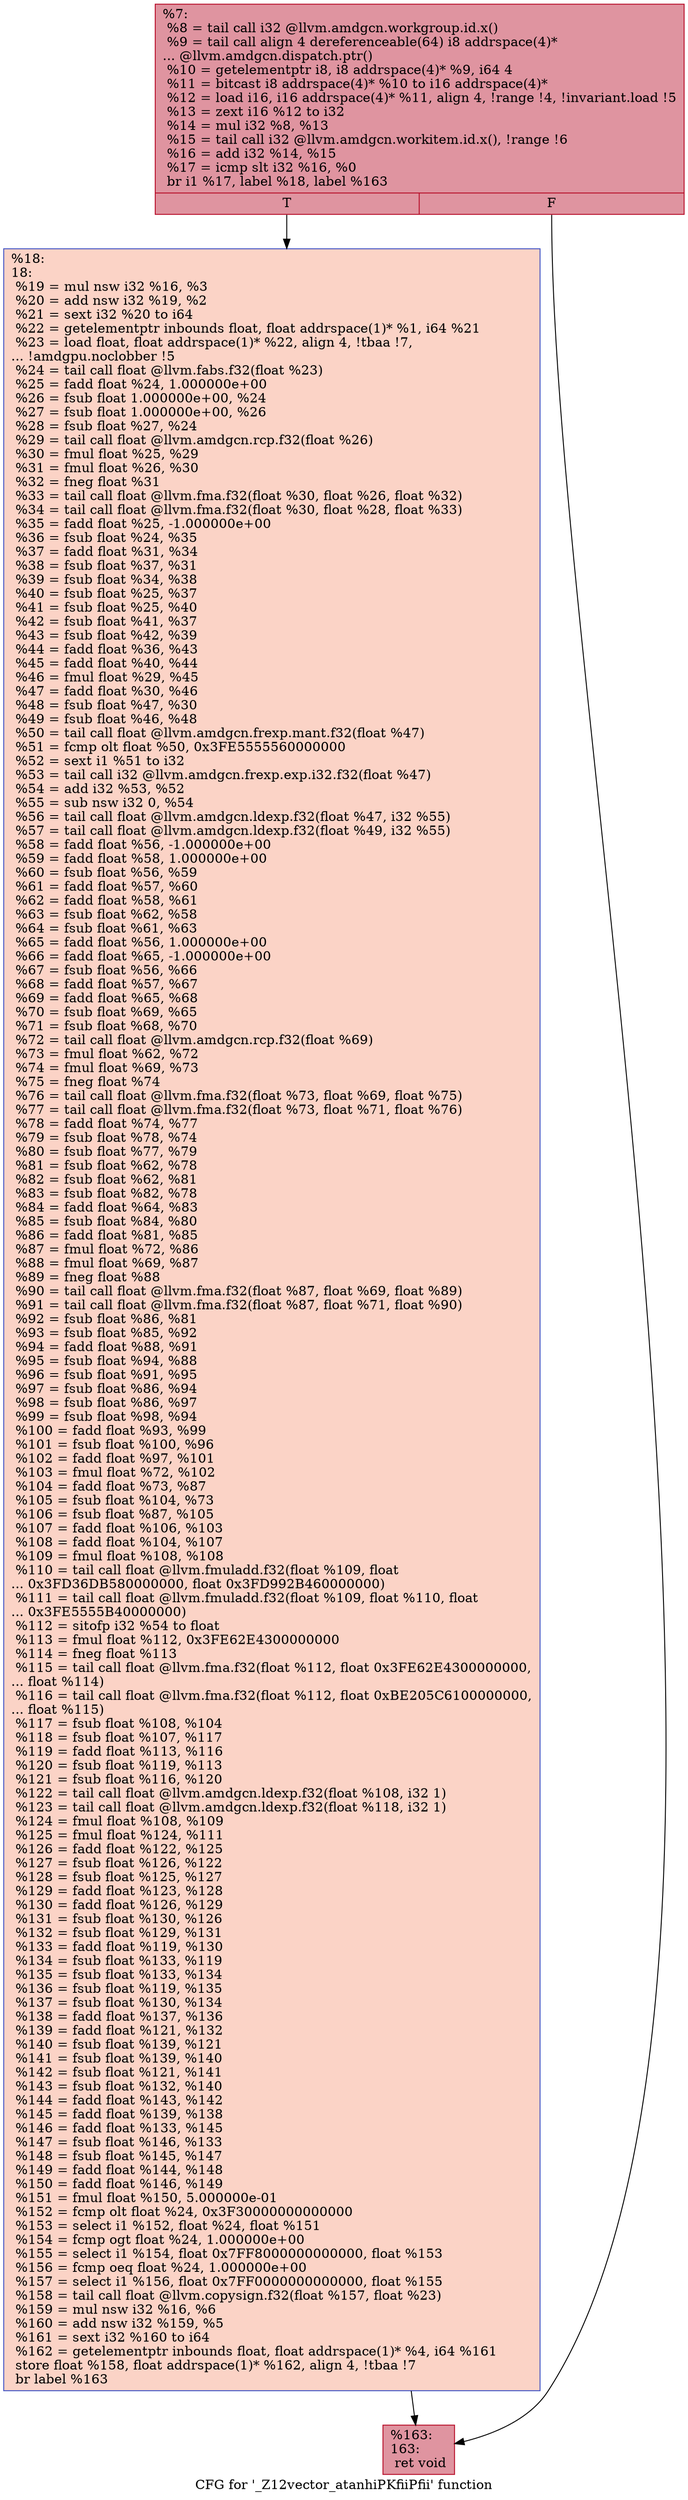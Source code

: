 digraph "CFG for '_Z12vector_atanhiPKfiiPfii' function" {
	label="CFG for '_Z12vector_atanhiPKfiiPfii' function";

	Node0x6192a20 [shape=record,color="#b70d28ff", style=filled, fillcolor="#b70d2870",label="{%7:\l  %8 = tail call i32 @llvm.amdgcn.workgroup.id.x()\l  %9 = tail call align 4 dereferenceable(64) i8 addrspace(4)*\l... @llvm.amdgcn.dispatch.ptr()\l  %10 = getelementptr i8, i8 addrspace(4)* %9, i64 4\l  %11 = bitcast i8 addrspace(4)* %10 to i16 addrspace(4)*\l  %12 = load i16, i16 addrspace(4)* %11, align 4, !range !4, !invariant.load !5\l  %13 = zext i16 %12 to i32\l  %14 = mul i32 %8, %13\l  %15 = tail call i32 @llvm.amdgcn.workitem.id.x(), !range !6\l  %16 = add i32 %14, %15\l  %17 = icmp slt i32 %16, %0\l  br i1 %17, label %18, label %163\l|{<s0>T|<s1>F}}"];
	Node0x6192a20:s0 -> Node0x6194950;
	Node0x6192a20:s1 -> Node0x61949e0;
	Node0x6194950 [shape=record,color="#3d50c3ff", style=filled, fillcolor="#f59c7d70",label="{%18:\l18:                                               \l  %19 = mul nsw i32 %16, %3\l  %20 = add nsw i32 %19, %2\l  %21 = sext i32 %20 to i64\l  %22 = getelementptr inbounds float, float addrspace(1)* %1, i64 %21\l  %23 = load float, float addrspace(1)* %22, align 4, !tbaa !7,\l... !amdgpu.noclobber !5\l  %24 = tail call float @llvm.fabs.f32(float %23)\l  %25 = fadd float %24, 1.000000e+00\l  %26 = fsub float 1.000000e+00, %24\l  %27 = fsub float 1.000000e+00, %26\l  %28 = fsub float %27, %24\l  %29 = tail call float @llvm.amdgcn.rcp.f32(float %26)\l  %30 = fmul float %25, %29\l  %31 = fmul float %26, %30\l  %32 = fneg float %31\l  %33 = tail call float @llvm.fma.f32(float %30, float %26, float %32)\l  %34 = tail call float @llvm.fma.f32(float %30, float %28, float %33)\l  %35 = fadd float %25, -1.000000e+00\l  %36 = fsub float %24, %35\l  %37 = fadd float %31, %34\l  %38 = fsub float %37, %31\l  %39 = fsub float %34, %38\l  %40 = fsub float %25, %37\l  %41 = fsub float %25, %40\l  %42 = fsub float %41, %37\l  %43 = fsub float %42, %39\l  %44 = fadd float %36, %43\l  %45 = fadd float %40, %44\l  %46 = fmul float %29, %45\l  %47 = fadd float %30, %46\l  %48 = fsub float %47, %30\l  %49 = fsub float %46, %48\l  %50 = tail call float @llvm.amdgcn.frexp.mant.f32(float %47)\l  %51 = fcmp olt float %50, 0x3FE5555560000000\l  %52 = sext i1 %51 to i32\l  %53 = tail call i32 @llvm.amdgcn.frexp.exp.i32.f32(float %47)\l  %54 = add i32 %53, %52\l  %55 = sub nsw i32 0, %54\l  %56 = tail call float @llvm.amdgcn.ldexp.f32(float %47, i32 %55)\l  %57 = tail call float @llvm.amdgcn.ldexp.f32(float %49, i32 %55)\l  %58 = fadd float %56, -1.000000e+00\l  %59 = fadd float %58, 1.000000e+00\l  %60 = fsub float %56, %59\l  %61 = fadd float %57, %60\l  %62 = fadd float %58, %61\l  %63 = fsub float %62, %58\l  %64 = fsub float %61, %63\l  %65 = fadd float %56, 1.000000e+00\l  %66 = fadd float %65, -1.000000e+00\l  %67 = fsub float %56, %66\l  %68 = fadd float %57, %67\l  %69 = fadd float %65, %68\l  %70 = fsub float %69, %65\l  %71 = fsub float %68, %70\l  %72 = tail call float @llvm.amdgcn.rcp.f32(float %69)\l  %73 = fmul float %62, %72\l  %74 = fmul float %69, %73\l  %75 = fneg float %74\l  %76 = tail call float @llvm.fma.f32(float %73, float %69, float %75)\l  %77 = tail call float @llvm.fma.f32(float %73, float %71, float %76)\l  %78 = fadd float %74, %77\l  %79 = fsub float %78, %74\l  %80 = fsub float %77, %79\l  %81 = fsub float %62, %78\l  %82 = fsub float %62, %81\l  %83 = fsub float %82, %78\l  %84 = fadd float %64, %83\l  %85 = fsub float %84, %80\l  %86 = fadd float %81, %85\l  %87 = fmul float %72, %86\l  %88 = fmul float %69, %87\l  %89 = fneg float %88\l  %90 = tail call float @llvm.fma.f32(float %87, float %69, float %89)\l  %91 = tail call float @llvm.fma.f32(float %87, float %71, float %90)\l  %92 = fsub float %86, %81\l  %93 = fsub float %85, %92\l  %94 = fadd float %88, %91\l  %95 = fsub float %94, %88\l  %96 = fsub float %91, %95\l  %97 = fsub float %86, %94\l  %98 = fsub float %86, %97\l  %99 = fsub float %98, %94\l  %100 = fadd float %93, %99\l  %101 = fsub float %100, %96\l  %102 = fadd float %97, %101\l  %103 = fmul float %72, %102\l  %104 = fadd float %73, %87\l  %105 = fsub float %104, %73\l  %106 = fsub float %87, %105\l  %107 = fadd float %106, %103\l  %108 = fadd float %104, %107\l  %109 = fmul float %108, %108\l  %110 = tail call float @llvm.fmuladd.f32(float %109, float\l... 0x3FD36DB580000000, float 0x3FD992B460000000)\l  %111 = tail call float @llvm.fmuladd.f32(float %109, float %110, float\l... 0x3FE5555B40000000)\l  %112 = sitofp i32 %54 to float\l  %113 = fmul float %112, 0x3FE62E4300000000\l  %114 = fneg float %113\l  %115 = tail call float @llvm.fma.f32(float %112, float 0x3FE62E4300000000,\l... float %114)\l  %116 = tail call float @llvm.fma.f32(float %112, float 0xBE205C6100000000,\l... float %115)\l  %117 = fsub float %108, %104\l  %118 = fsub float %107, %117\l  %119 = fadd float %113, %116\l  %120 = fsub float %119, %113\l  %121 = fsub float %116, %120\l  %122 = tail call float @llvm.amdgcn.ldexp.f32(float %108, i32 1)\l  %123 = tail call float @llvm.amdgcn.ldexp.f32(float %118, i32 1)\l  %124 = fmul float %108, %109\l  %125 = fmul float %124, %111\l  %126 = fadd float %122, %125\l  %127 = fsub float %126, %122\l  %128 = fsub float %125, %127\l  %129 = fadd float %123, %128\l  %130 = fadd float %126, %129\l  %131 = fsub float %130, %126\l  %132 = fsub float %129, %131\l  %133 = fadd float %119, %130\l  %134 = fsub float %133, %119\l  %135 = fsub float %133, %134\l  %136 = fsub float %119, %135\l  %137 = fsub float %130, %134\l  %138 = fadd float %137, %136\l  %139 = fadd float %121, %132\l  %140 = fsub float %139, %121\l  %141 = fsub float %139, %140\l  %142 = fsub float %121, %141\l  %143 = fsub float %132, %140\l  %144 = fadd float %143, %142\l  %145 = fadd float %139, %138\l  %146 = fadd float %133, %145\l  %147 = fsub float %146, %133\l  %148 = fsub float %145, %147\l  %149 = fadd float %144, %148\l  %150 = fadd float %146, %149\l  %151 = fmul float %150, 5.000000e-01\l  %152 = fcmp olt float %24, 0x3F30000000000000\l  %153 = select i1 %152, float %24, float %151\l  %154 = fcmp ogt float %24, 1.000000e+00\l  %155 = select i1 %154, float 0x7FF8000000000000, float %153\l  %156 = fcmp oeq float %24, 1.000000e+00\l  %157 = select i1 %156, float 0x7FF0000000000000, float %155\l  %158 = tail call float @llvm.copysign.f32(float %157, float %23)\l  %159 = mul nsw i32 %16, %6\l  %160 = add nsw i32 %159, %5\l  %161 = sext i32 %160 to i64\l  %162 = getelementptr inbounds float, float addrspace(1)* %4, i64 %161\l  store float %158, float addrspace(1)* %162, align 4, !tbaa !7\l  br label %163\l}"];
	Node0x6194950 -> Node0x61949e0;
	Node0x61949e0 [shape=record,color="#b70d28ff", style=filled, fillcolor="#b70d2870",label="{%163:\l163:                                              \l  ret void\l}"];
}
